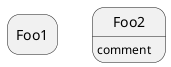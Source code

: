 {
  "sha1": "6e0f0uw6fg8tc9125xofzt515e01xfj",
  "insertion": {
    "when": "2024-05-30T20:48:20.934Z",
    "user": "plantuml@gmail.com"
  }
}
@startuml
hide empty description
state Foo1
state Foo2 
Foo2 : comment
@enduml

